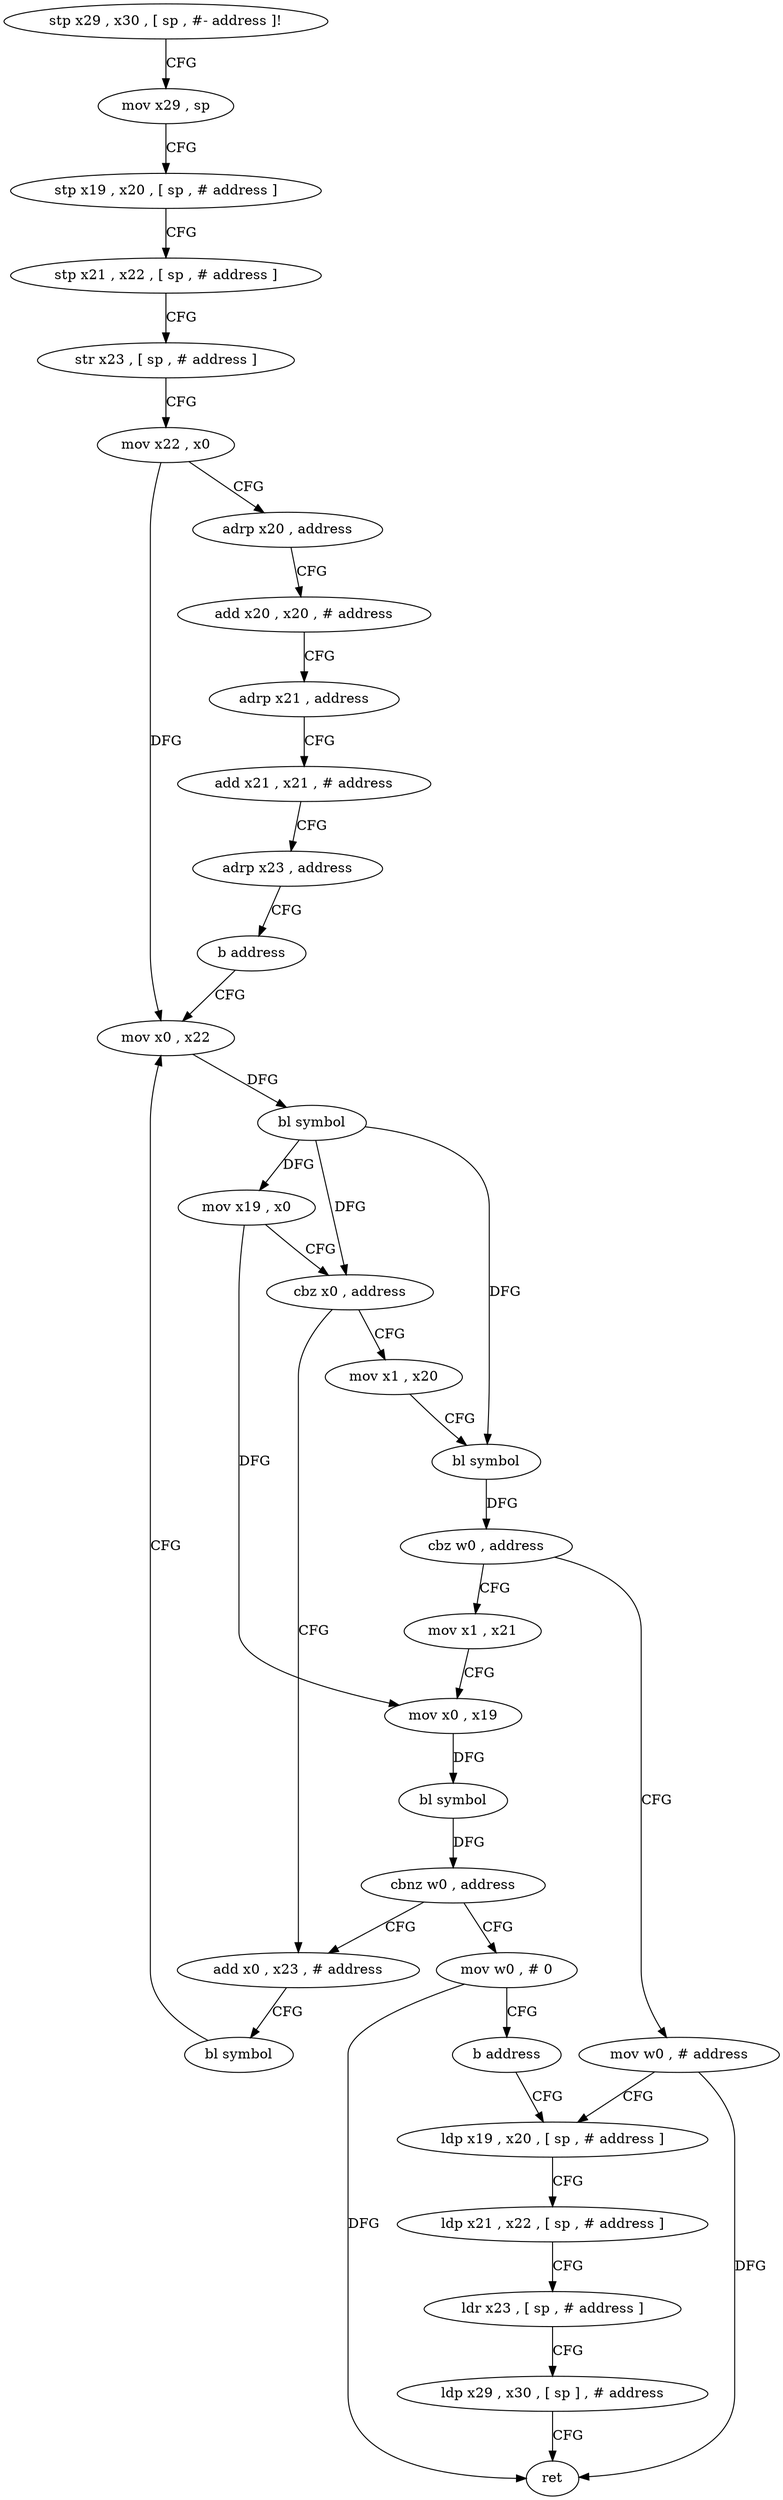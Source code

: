 digraph "func" {
"4215564" [label = "stp x29 , x30 , [ sp , #- address ]!" ]
"4215568" [label = "mov x29 , sp" ]
"4215572" [label = "stp x19 , x20 , [ sp , # address ]" ]
"4215576" [label = "stp x21 , x22 , [ sp , # address ]" ]
"4215580" [label = "str x23 , [ sp , # address ]" ]
"4215584" [label = "mov x22 , x0" ]
"4215588" [label = "adrp x20 , address" ]
"4215592" [label = "add x20 , x20 , # address" ]
"4215596" [label = "adrp x21 , address" ]
"4215600" [label = "add x21 , x21 , # address" ]
"4215604" [label = "adrp x23 , address" ]
"4215608" [label = "b address" ]
"4215620" [label = "mov x0 , x22" ]
"4215624" [label = "bl symbol" ]
"4215628" [label = "mov x19 , x0" ]
"4215632" [label = "cbz x0 , address" ]
"4215612" [label = "add x0 , x23 , # address" ]
"4215636" [label = "mov x1 , x20" ]
"4215616" [label = "bl symbol" ]
"4215640" [label = "bl symbol" ]
"4215644" [label = "cbz w0 , address" ]
"4215672" [label = "mov w0 , # address" ]
"4215648" [label = "mov x1 , x21" ]
"4215676" [label = "ldp x19 , x20 , [ sp , # address ]" ]
"4215652" [label = "mov x0 , x19" ]
"4215656" [label = "bl symbol" ]
"4215660" [label = "cbnz w0 , address" ]
"4215664" [label = "mov w0 , # 0" ]
"4215668" [label = "b address" ]
"4215680" [label = "ldp x21 , x22 , [ sp , # address ]" ]
"4215684" [label = "ldr x23 , [ sp , # address ]" ]
"4215688" [label = "ldp x29 , x30 , [ sp ] , # address" ]
"4215692" [label = "ret" ]
"4215564" -> "4215568" [ label = "CFG" ]
"4215568" -> "4215572" [ label = "CFG" ]
"4215572" -> "4215576" [ label = "CFG" ]
"4215576" -> "4215580" [ label = "CFG" ]
"4215580" -> "4215584" [ label = "CFG" ]
"4215584" -> "4215588" [ label = "CFG" ]
"4215584" -> "4215620" [ label = "DFG" ]
"4215588" -> "4215592" [ label = "CFG" ]
"4215592" -> "4215596" [ label = "CFG" ]
"4215596" -> "4215600" [ label = "CFG" ]
"4215600" -> "4215604" [ label = "CFG" ]
"4215604" -> "4215608" [ label = "CFG" ]
"4215608" -> "4215620" [ label = "CFG" ]
"4215620" -> "4215624" [ label = "DFG" ]
"4215624" -> "4215628" [ label = "DFG" ]
"4215624" -> "4215632" [ label = "DFG" ]
"4215624" -> "4215640" [ label = "DFG" ]
"4215628" -> "4215632" [ label = "CFG" ]
"4215628" -> "4215652" [ label = "DFG" ]
"4215632" -> "4215612" [ label = "CFG" ]
"4215632" -> "4215636" [ label = "CFG" ]
"4215612" -> "4215616" [ label = "CFG" ]
"4215636" -> "4215640" [ label = "CFG" ]
"4215616" -> "4215620" [ label = "CFG" ]
"4215640" -> "4215644" [ label = "DFG" ]
"4215644" -> "4215672" [ label = "CFG" ]
"4215644" -> "4215648" [ label = "CFG" ]
"4215672" -> "4215676" [ label = "CFG" ]
"4215672" -> "4215692" [ label = "DFG" ]
"4215648" -> "4215652" [ label = "CFG" ]
"4215676" -> "4215680" [ label = "CFG" ]
"4215652" -> "4215656" [ label = "DFG" ]
"4215656" -> "4215660" [ label = "DFG" ]
"4215660" -> "4215612" [ label = "CFG" ]
"4215660" -> "4215664" [ label = "CFG" ]
"4215664" -> "4215668" [ label = "CFG" ]
"4215664" -> "4215692" [ label = "DFG" ]
"4215668" -> "4215676" [ label = "CFG" ]
"4215680" -> "4215684" [ label = "CFG" ]
"4215684" -> "4215688" [ label = "CFG" ]
"4215688" -> "4215692" [ label = "CFG" ]
}
